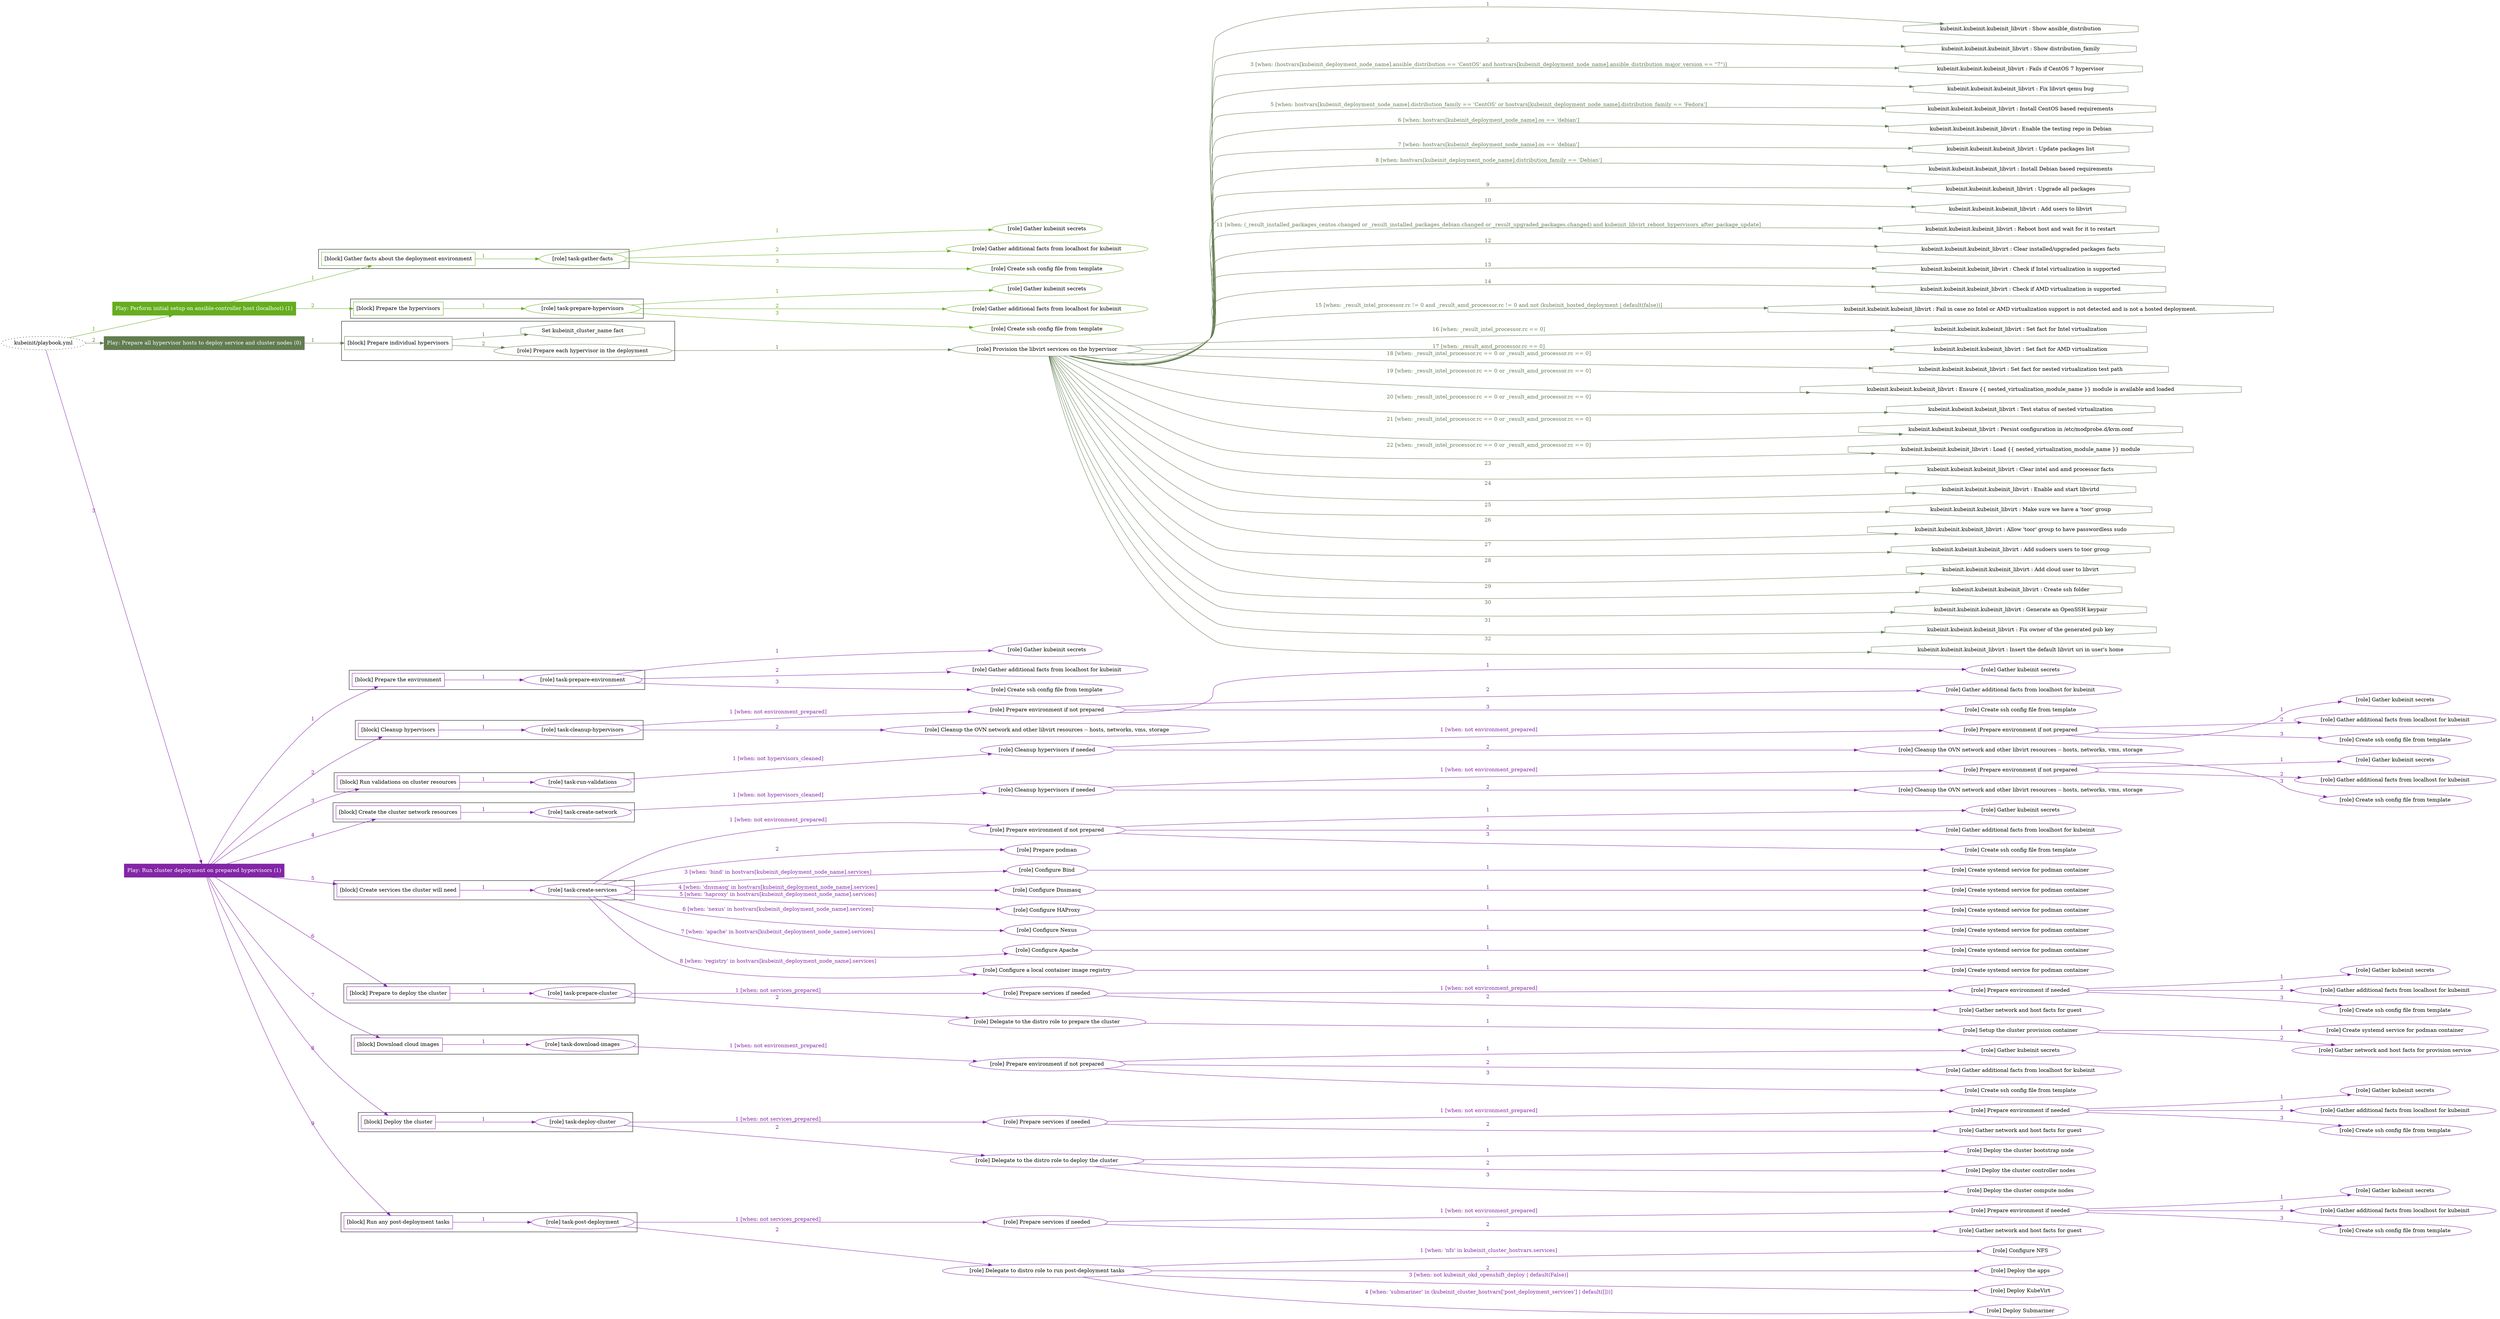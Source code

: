 digraph {
	graph [concentrate=true ordering=in rankdir=LR ratio=fill]
	edge [esep=5 sep=10]
	"kubeinit/playbook.yml" [id=root_node style=dotted]
	play_8b952b7b [label="Play: Perform initial setup on ansible-controller host (localhost) (1)" color="#66ad1f" fontcolor="#ffffff" id=play_8b952b7b shape=box style=filled tooltip=localhost]
	"kubeinit/playbook.yml" -> play_8b952b7b [label="1 " color="#66ad1f" fontcolor="#66ad1f" id=edge_78d53965 labeltooltip="1 " tooltip="1 "]
	subgraph "Gather kubeinit secrets" {
		role_8524bf0f [label="[role] Gather kubeinit secrets" color="#66ad1f" id=role_8524bf0f tooltip="Gather kubeinit secrets"]
	}
	subgraph "Gather additional facts from localhost for kubeinit" {
		role_f7afd041 [label="[role] Gather additional facts from localhost for kubeinit" color="#66ad1f" id=role_f7afd041 tooltip="Gather additional facts from localhost for kubeinit"]
	}
	subgraph "Create ssh config file from template" {
		role_827228e1 [label="[role] Create ssh config file from template" color="#66ad1f" id=role_827228e1 tooltip="Create ssh config file from template"]
	}
	subgraph "task-gather-facts" {
		role_4824474d [label="[role] task-gather-facts" color="#66ad1f" id=role_4824474d tooltip="task-gather-facts"]
		role_4824474d -> role_8524bf0f [label="1 " color="#66ad1f" fontcolor="#66ad1f" id=edge_42d85861 labeltooltip="1 " tooltip="1 "]
		role_4824474d -> role_f7afd041 [label="2 " color="#66ad1f" fontcolor="#66ad1f" id=edge_35152110 labeltooltip="2 " tooltip="2 "]
		role_4824474d -> role_827228e1 [label="3 " color="#66ad1f" fontcolor="#66ad1f" id=edge_a82e60f9 labeltooltip="3 " tooltip="3 "]
	}
	subgraph "Gather kubeinit secrets" {
		role_9f3d87f0 [label="[role] Gather kubeinit secrets" color="#66ad1f" id=role_9f3d87f0 tooltip="Gather kubeinit secrets"]
	}
	subgraph "Gather additional facts from localhost for kubeinit" {
		role_90fd7db9 [label="[role] Gather additional facts from localhost for kubeinit" color="#66ad1f" id=role_90fd7db9 tooltip="Gather additional facts from localhost for kubeinit"]
	}
	subgraph "Create ssh config file from template" {
		role_d227d798 [label="[role] Create ssh config file from template" color="#66ad1f" id=role_d227d798 tooltip="Create ssh config file from template"]
	}
	subgraph "task-prepare-hypervisors" {
		role_c802b7b2 [label="[role] task-prepare-hypervisors" color="#66ad1f" id=role_c802b7b2 tooltip="task-prepare-hypervisors"]
		role_c802b7b2 -> role_9f3d87f0 [label="1 " color="#66ad1f" fontcolor="#66ad1f" id=edge_07022fac labeltooltip="1 " tooltip="1 "]
		role_c802b7b2 -> role_90fd7db9 [label="2 " color="#66ad1f" fontcolor="#66ad1f" id=edge_fc692adb labeltooltip="2 " tooltip="2 "]
		role_c802b7b2 -> role_d227d798 [label="3 " color="#66ad1f" fontcolor="#66ad1f" id=edge_364b7923 labeltooltip="3 " tooltip="3 "]
	}
	subgraph "Play: Perform initial setup on ansible-controller host (localhost) (1)" {
		play_8b952b7b -> block_c69ebff3 [label=1 color="#66ad1f" fontcolor="#66ad1f" id=edge_8ad53454 labeltooltip=1 tooltip=1]
		subgraph cluster_block_c69ebff3 {
			block_c69ebff3 [label="[block] Gather facts about the deployment environment" color="#66ad1f" id=block_c69ebff3 labeltooltip="Gather facts about the deployment environment" shape=box tooltip="Gather facts about the deployment environment"]
			block_c69ebff3 -> role_4824474d [label="1 " color="#66ad1f" fontcolor="#66ad1f" id=edge_447e2eeb labeltooltip="1 " tooltip="1 "]
		}
		play_8b952b7b -> block_f62b3f72 [label=2 color="#66ad1f" fontcolor="#66ad1f" id=edge_85d2c605 labeltooltip=2 tooltip=2]
		subgraph cluster_block_f62b3f72 {
			block_f62b3f72 [label="[block] Prepare the hypervisors" color="#66ad1f" id=block_f62b3f72 labeltooltip="Prepare the hypervisors" shape=box tooltip="Prepare the hypervisors"]
			block_f62b3f72 -> role_c802b7b2 [label="1 " color="#66ad1f" fontcolor="#66ad1f" id=edge_89953433 labeltooltip="1 " tooltip="1 "]
		}
	}
	play_d72a4bb9 [label="Play: Prepare all hypervisor hosts to deploy service and cluster nodes (0)" color="#627c50" fontcolor="#ffffff" id=play_d72a4bb9 shape=box style=filled tooltip="Play: Prepare all hypervisor hosts to deploy service and cluster nodes (0)"]
	"kubeinit/playbook.yml" -> play_d72a4bb9 [label="2 " color="#627c50" fontcolor="#627c50" id=edge_aabcf925 labeltooltip="2 " tooltip="2 "]
	subgraph "Provision the libvirt services on the hypervisor" {
		role_fce28345 [label="[role] Provision the libvirt services on the hypervisor" color="#627c50" id=role_fce28345 tooltip="Provision the libvirt services on the hypervisor"]
		task_6341b312 [label="kubeinit.kubeinit.kubeinit_libvirt : Show ansible_distribution" color="#627c50" id=task_6341b312 shape=octagon tooltip="kubeinit.kubeinit.kubeinit_libvirt : Show ansible_distribution"]
		role_fce28345 -> task_6341b312 [label="1 " color="#627c50" fontcolor="#627c50" id=edge_932c681f labeltooltip="1 " tooltip="1 "]
		task_abe20cec [label="kubeinit.kubeinit.kubeinit_libvirt : Show distribution_family" color="#627c50" id=task_abe20cec shape=octagon tooltip="kubeinit.kubeinit.kubeinit_libvirt : Show distribution_family"]
		role_fce28345 -> task_abe20cec [label="2 " color="#627c50" fontcolor="#627c50" id=edge_f5bbb61f labeltooltip="2 " tooltip="2 "]
		task_01bdd8eb [label="kubeinit.kubeinit.kubeinit_libvirt : Fails if CentOS 7 hypervisor" color="#627c50" id=task_01bdd8eb shape=octagon tooltip="kubeinit.kubeinit.kubeinit_libvirt : Fails if CentOS 7 hypervisor"]
		role_fce28345 -> task_01bdd8eb [label="3 [when: (hostvars[kubeinit_deployment_node_name].ansible_distribution == 'CentOS' and hostvars[kubeinit_deployment_node_name].ansible_distribution_major_version == \"7\")]" color="#627c50" fontcolor="#627c50" id=edge_6d5e783d labeltooltip="3 [when: (hostvars[kubeinit_deployment_node_name].ansible_distribution == 'CentOS' and hostvars[kubeinit_deployment_node_name].ansible_distribution_major_version == \"7\")]" tooltip="3 [when: (hostvars[kubeinit_deployment_node_name].ansible_distribution == 'CentOS' and hostvars[kubeinit_deployment_node_name].ansible_distribution_major_version == \"7\")]"]
		task_08c53cba [label="kubeinit.kubeinit.kubeinit_libvirt : Fix libvirt qemu bug" color="#627c50" id=task_08c53cba shape=octagon tooltip="kubeinit.kubeinit.kubeinit_libvirt : Fix libvirt qemu bug"]
		role_fce28345 -> task_08c53cba [label="4 " color="#627c50" fontcolor="#627c50" id=edge_717a3b17 labeltooltip="4 " tooltip="4 "]
		task_e4f4764e [label="kubeinit.kubeinit.kubeinit_libvirt : Install CentOS based requirements" color="#627c50" id=task_e4f4764e shape=octagon tooltip="kubeinit.kubeinit.kubeinit_libvirt : Install CentOS based requirements"]
		role_fce28345 -> task_e4f4764e [label="5 [when: hostvars[kubeinit_deployment_node_name].distribution_family == 'CentOS' or hostvars[kubeinit_deployment_node_name].distribution_family == 'Fedora']" color="#627c50" fontcolor="#627c50" id=edge_bae345a9 labeltooltip="5 [when: hostvars[kubeinit_deployment_node_name].distribution_family == 'CentOS' or hostvars[kubeinit_deployment_node_name].distribution_family == 'Fedora']" tooltip="5 [when: hostvars[kubeinit_deployment_node_name].distribution_family == 'CentOS' or hostvars[kubeinit_deployment_node_name].distribution_family == 'Fedora']"]
		task_de84d86f [label="kubeinit.kubeinit.kubeinit_libvirt : Enable the testing repo in Debian" color="#627c50" id=task_de84d86f shape=octagon tooltip="kubeinit.kubeinit.kubeinit_libvirt : Enable the testing repo in Debian"]
		role_fce28345 -> task_de84d86f [label="6 [when: hostvars[kubeinit_deployment_node_name].os == 'debian']" color="#627c50" fontcolor="#627c50" id=edge_83ae7dae labeltooltip="6 [when: hostvars[kubeinit_deployment_node_name].os == 'debian']" tooltip="6 [when: hostvars[kubeinit_deployment_node_name].os == 'debian']"]
		task_1d479b60 [label="kubeinit.kubeinit.kubeinit_libvirt : Update packages list" color="#627c50" id=task_1d479b60 shape=octagon tooltip="kubeinit.kubeinit.kubeinit_libvirt : Update packages list"]
		role_fce28345 -> task_1d479b60 [label="7 [when: hostvars[kubeinit_deployment_node_name].os == 'debian']" color="#627c50" fontcolor="#627c50" id=edge_82e92aae labeltooltip="7 [when: hostvars[kubeinit_deployment_node_name].os == 'debian']" tooltip="7 [when: hostvars[kubeinit_deployment_node_name].os == 'debian']"]
		task_24b236af [label="kubeinit.kubeinit.kubeinit_libvirt : Install Debian based requirements" color="#627c50" id=task_24b236af shape=octagon tooltip="kubeinit.kubeinit.kubeinit_libvirt : Install Debian based requirements"]
		role_fce28345 -> task_24b236af [label="8 [when: hostvars[kubeinit_deployment_node_name].distribution_family == 'Debian']" color="#627c50" fontcolor="#627c50" id=edge_2e84f694 labeltooltip="8 [when: hostvars[kubeinit_deployment_node_name].distribution_family == 'Debian']" tooltip="8 [when: hostvars[kubeinit_deployment_node_name].distribution_family == 'Debian']"]
		task_eead4684 [label="kubeinit.kubeinit.kubeinit_libvirt : Upgrade all packages" color="#627c50" id=task_eead4684 shape=octagon tooltip="kubeinit.kubeinit.kubeinit_libvirt : Upgrade all packages"]
		role_fce28345 -> task_eead4684 [label="9 " color="#627c50" fontcolor="#627c50" id=edge_970ec26c labeltooltip="9 " tooltip="9 "]
		task_ad3f83ba [label="kubeinit.kubeinit.kubeinit_libvirt : Add users to libvirt" color="#627c50" id=task_ad3f83ba shape=octagon tooltip="kubeinit.kubeinit.kubeinit_libvirt : Add users to libvirt"]
		role_fce28345 -> task_ad3f83ba [label="10 " color="#627c50" fontcolor="#627c50" id=edge_386194da labeltooltip="10 " tooltip="10 "]
		task_e327261a [label="kubeinit.kubeinit.kubeinit_libvirt : Reboot host and wait for it to restart" color="#627c50" id=task_e327261a shape=octagon tooltip="kubeinit.kubeinit.kubeinit_libvirt : Reboot host and wait for it to restart"]
		role_fce28345 -> task_e327261a [label="11 [when: (_result_installed_packages_centos.changed or _result_installed_packages_debian.changed or _result_upgraded_packages.changed) and kubeinit_libvirt_reboot_hypervisors_after_package_update]" color="#627c50" fontcolor="#627c50" id=edge_df292ad6 labeltooltip="11 [when: (_result_installed_packages_centos.changed or _result_installed_packages_debian.changed or _result_upgraded_packages.changed) and kubeinit_libvirt_reboot_hypervisors_after_package_update]" tooltip="11 [when: (_result_installed_packages_centos.changed or _result_installed_packages_debian.changed or _result_upgraded_packages.changed) and kubeinit_libvirt_reboot_hypervisors_after_package_update]"]
		task_7b04b400 [label="kubeinit.kubeinit.kubeinit_libvirt : Clear installed/upgraded packages facts" color="#627c50" id=task_7b04b400 shape=octagon tooltip="kubeinit.kubeinit.kubeinit_libvirt : Clear installed/upgraded packages facts"]
		role_fce28345 -> task_7b04b400 [label="12 " color="#627c50" fontcolor="#627c50" id=edge_8833469b labeltooltip="12 " tooltip="12 "]
		task_f76c83cf [label="kubeinit.kubeinit.kubeinit_libvirt : Check if Intel virtualization is supported" color="#627c50" id=task_f76c83cf shape=octagon tooltip="kubeinit.kubeinit.kubeinit_libvirt : Check if Intel virtualization is supported"]
		role_fce28345 -> task_f76c83cf [label="13 " color="#627c50" fontcolor="#627c50" id=edge_5b5f935b labeltooltip="13 " tooltip="13 "]
		task_cbccb457 [label="kubeinit.kubeinit.kubeinit_libvirt : Check if AMD virtualization is supported" color="#627c50" id=task_cbccb457 shape=octagon tooltip="kubeinit.kubeinit.kubeinit_libvirt : Check if AMD virtualization is supported"]
		role_fce28345 -> task_cbccb457 [label="14 " color="#627c50" fontcolor="#627c50" id=edge_74fd5a68 labeltooltip="14 " tooltip="14 "]
		task_75b3299c [label="kubeinit.kubeinit.kubeinit_libvirt : Fail in case no Intel or AMD virtualization support is not detected and is not a hosted deployment." color="#627c50" id=task_75b3299c shape=octagon tooltip="kubeinit.kubeinit.kubeinit_libvirt : Fail in case no Intel or AMD virtualization support is not detected and is not a hosted deployment."]
		role_fce28345 -> task_75b3299c [label="15 [when: _result_intel_processor.rc != 0 and _result_amd_processor.rc != 0 and not (kubeinit_hosted_deployment | default(false))]" color="#627c50" fontcolor="#627c50" id=edge_18a2dc26 labeltooltip="15 [when: _result_intel_processor.rc != 0 and _result_amd_processor.rc != 0 and not (kubeinit_hosted_deployment | default(false))]" tooltip="15 [when: _result_intel_processor.rc != 0 and _result_amd_processor.rc != 0 and not (kubeinit_hosted_deployment | default(false))]"]
		task_3f4f0ed0 [label="kubeinit.kubeinit.kubeinit_libvirt : Set fact for Intel virtualization" color="#627c50" id=task_3f4f0ed0 shape=octagon tooltip="kubeinit.kubeinit.kubeinit_libvirt : Set fact for Intel virtualization"]
		role_fce28345 -> task_3f4f0ed0 [label="16 [when: _result_intel_processor.rc == 0]" color="#627c50" fontcolor="#627c50" id=edge_e0d4665b labeltooltip="16 [when: _result_intel_processor.rc == 0]" tooltip="16 [when: _result_intel_processor.rc == 0]"]
		task_39b46ba6 [label="kubeinit.kubeinit.kubeinit_libvirt : Set fact for AMD virtualization" color="#627c50" id=task_39b46ba6 shape=octagon tooltip="kubeinit.kubeinit.kubeinit_libvirt : Set fact for AMD virtualization"]
		role_fce28345 -> task_39b46ba6 [label="17 [when: _result_amd_processor.rc == 0]" color="#627c50" fontcolor="#627c50" id=edge_9a6eae25 labeltooltip="17 [when: _result_amd_processor.rc == 0]" tooltip="17 [when: _result_amd_processor.rc == 0]"]
		task_d1cd7825 [label="kubeinit.kubeinit.kubeinit_libvirt : Set fact for nested virtualization test path" color="#627c50" id=task_d1cd7825 shape=octagon tooltip="kubeinit.kubeinit.kubeinit_libvirt : Set fact for nested virtualization test path"]
		role_fce28345 -> task_d1cd7825 [label="18 [when: _result_intel_processor.rc == 0 or _result_amd_processor.rc == 0]" color="#627c50" fontcolor="#627c50" id=edge_86c3a0d7 labeltooltip="18 [when: _result_intel_processor.rc == 0 or _result_amd_processor.rc == 0]" tooltip="18 [when: _result_intel_processor.rc == 0 or _result_amd_processor.rc == 0]"]
		task_43dfff45 [label="kubeinit.kubeinit.kubeinit_libvirt : Ensure {{ nested_virtualization_module_name }} module is available and loaded" color="#627c50" id=task_43dfff45 shape=octagon tooltip="kubeinit.kubeinit.kubeinit_libvirt : Ensure {{ nested_virtualization_module_name }} module is available and loaded"]
		role_fce28345 -> task_43dfff45 [label="19 [when: _result_intel_processor.rc == 0 or _result_amd_processor.rc == 0]" color="#627c50" fontcolor="#627c50" id=edge_5a99a185 labeltooltip="19 [when: _result_intel_processor.rc == 0 or _result_amd_processor.rc == 0]" tooltip="19 [when: _result_intel_processor.rc == 0 or _result_amd_processor.rc == 0]"]
		task_e3c03c40 [label="kubeinit.kubeinit.kubeinit_libvirt : Test status of nested virtualization" color="#627c50" id=task_e3c03c40 shape=octagon tooltip="kubeinit.kubeinit.kubeinit_libvirt : Test status of nested virtualization"]
		role_fce28345 -> task_e3c03c40 [label="20 [when: _result_intel_processor.rc == 0 or _result_amd_processor.rc == 0]" color="#627c50" fontcolor="#627c50" id=edge_7fc63f42 labeltooltip="20 [when: _result_intel_processor.rc == 0 or _result_amd_processor.rc == 0]" tooltip="20 [when: _result_intel_processor.rc == 0 or _result_amd_processor.rc == 0]"]
		task_5d9e53cc [label="kubeinit.kubeinit.kubeinit_libvirt : Persist configuration in /etc/modprobe.d/kvm.conf" color="#627c50" id=task_5d9e53cc shape=octagon tooltip="kubeinit.kubeinit.kubeinit_libvirt : Persist configuration in /etc/modprobe.d/kvm.conf"]
		role_fce28345 -> task_5d9e53cc [label="21 [when: _result_intel_processor.rc == 0 or _result_amd_processor.rc == 0]" color="#627c50" fontcolor="#627c50" id=edge_b016284f labeltooltip="21 [when: _result_intel_processor.rc == 0 or _result_amd_processor.rc == 0]" tooltip="21 [when: _result_intel_processor.rc == 0 or _result_amd_processor.rc == 0]"]
		task_6b442890 [label="kubeinit.kubeinit.kubeinit_libvirt : Load {{ nested_virtualization_module_name }} module" color="#627c50" id=task_6b442890 shape=octagon tooltip="kubeinit.kubeinit.kubeinit_libvirt : Load {{ nested_virtualization_module_name }} module"]
		role_fce28345 -> task_6b442890 [label="22 [when: _result_intel_processor.rc == 0 or _result_amd_processor.rc == 0]" color="#627c50" fontcolor="#627c50" id=edge_9cf65d0c labeltooltip="22 [when: _result_intel_processor.rc == 0 or _result_amd_processor.rc == 0]" tooltip="22 [when: _result_intel_processor.rc == 0 or _result_amd_processor.rc == 0]"]
		task_127871e0 [label="kubeinit.kubeinit.kubeinit_libvirt : Clear intel and amd processor facts" color="#627c50" id=task_127871e0 shape=octagon tooltip="kubeinit.kubeinit.kubeinit_libvirt : Clear intel and amd processor facts"]
		role_fce28345 -> task_127871e0 [label="23 " color="#627c50" fontcolor="#627c50" id=edge_127595b6 labeltooltip="23 " tooltip="23 "]
		task_e7fa4b1c [label="kubeinit.kubeinit.kubeinit_libvirt : Enable and start libvirtd" color="#627c50" id=task_e7fa4b1c shape=octagon tooltip="kubeinit.kubeinit.kubeinit_libvirt : Enable and start libvirtd"]
		role_fce28345 -> task_e7fa4b1c [label="24 " color="#627c50" fontcolor="#627c50" id=edge_fd3dee4b labeltooltip="24 " tooltip="24 "]
		task_b485c9b3 [label="kubeinit.kubeinit.kubeinit_libvirt : Make sure we have a 'toor' group" color="#627c50" id=task_b485c9b3 shape=octagon tooltip="kubeinit.kubeinit.kubeinit_libvirt : Make sure we have a 'toor' group"]
		role_fce28345 -> task_b485c9b3 [label="25 " color="#627c50" fontcolor="#627c50" id=edge_83076717 labeltooltip="25 " tooltip="25 "]
		task_05d1b0c8 [label="kubeinit.kubeinit.kubeinit_libvirt : Allow 'toor' group to have passwordless sudo" color="#627c50" id=task_05d1b0c8 shape=octagon tooltip="kubeinit.kubeinit.kubeinit_libvirt : Allow 'toor' group to have passwordless sudo"]
		role_fce28345 -> task_05d1b0c8 [label="26 " color="#627c50" fontcolor="#627c50" id=edge_9318f35e labeltooltip="26 " tooltip="26 "]
		task_26dd7385 [label="kubeinit.kubeinit.kubeinit_libvirt : Add sudoers users to toor group" color="#627c50" id=task_26dd7385 shape=octagon tooltip="kubeinit.kubeinit.kubeinit_libvirt : Add sudoers users to toor group"]
		role_fce28345 -> task_26dd7385 [label="27 " color="#627c50" fontcolor="#627c50" id=edge_202fb387 labeltooltip="27 " tooltip="27 "]
		task_08701f7b [label="kubeinit.kubeinit.kubeinit_libvirt : Add cloud user to libvirt" color="#627c50" id=task_08701f7b shape=octagon tooltip="kubeinit.kubeinit.kubeinit_libvirt : Add cloud user to libvirt"]
		role_fce28345 -> task_08701f7b [label="28 " color="#627c50" fontcolor="#627c50" id=edge_42f65c50 labeltooltip="28 " tooltip="28 "]
		task_980c227f [label="kubeinit.kubeinit.kubeinit_libvirt : Create ssh folder" color="#627c50" id=task_980c227f shape=octagon tooltip="kubeinit.kubeinit.kubeinit_libvirt : Create ssh folder"]
		role_fce28345 -> task_980c227f [label="29 " color="#627c50" fontcolor="#627c50" id=edge_70d1a06b labeltooltip="29 " tooltip="29 "]
		task_b0bd4061 [label="kubeinit.kubeinit.kubeinit_libvirt : Generate an OpenSSH keypair" color="#627c50" id=task_b0bd4061 shape=octagon tooltip="kubeinit.kubeinit.kubeinit_libvirt : Generate an OpenSSH keypair"]
		role_fce28345 -> task_b0bd4061 [label="30 " color="#627c50" fontcolor="#627c50" id=edge_c563d2e1 labeltooltip="30 " tooltip="30 "]
		task_d249e83a [label="kubeinit.kubeinit.kubeinit_libvirt : Fix owner of the generated pub key" color="#627c50" id=task_d249e83a shape=octagon tooltip="kubeinit.kubeinit.kubeinit_libvirt : Fix owner of the generated pub key"]
		role_fce28345 -> task_d249e83a [label="31 " color="#627c50" fontcolor="#627c50" id=edge_03cfa778 labeltooltip="31 " tooltip="31 "]
		task_61c9d9c4 [label="kubeinit.kubeinit.kubeinit_libvirt : Insert the default libvirt uri in user's home" color="#627c50" id=task_61c9d9c4 shape=octagon tooltip="kubeinit.kubeinit.kubeinit_libvirt : Insert the default libvirt uri in user's home"]
		role_fce28345 -> task_61c9d9c4 [label="32 " color="#627c50" fontcolor="#627c50" id=edge_6f8b84cf labeltooltip="32 " tooltip="32 "]
	}
	subgraph "Prepare each hypervisor in the deployment" {
		role_bf97bf28 [label="[role] Prepare each hypervisor in the deployment" color="#627c50" id=role_bf97bf28 tooltip="Prepare each hypervisor in the deployment"]
		role_bf97bf28 -> role_fce28345 [label="1 " color="#627c50" fontcolor="#627c50" id=edge_44d3dd4f labeltooltip="1 " tooltip="1 "]
	}
	subgraph "Play: Prepare all hypervisor hosts to deploy service and cluster nodes (0)" {
		play_d72a4bb9 -> block_1b50ab78 [label=1 color="#627c50" fontcolor="#627c50" id=edge_1c96dabd labeltooltip=1 tooltip=1]
		subgraph cluster_block_1b50ab78 {
			block_1b50ab78 [label="[block] Prepare individual hypervisors" color="#627c50" id=block_1b50ab78 labeltooltip="Prepare individual hypervisors" shape=box tooltip="Prepare individual hypervisors"]
			block_1b50ab78 -> role_bf97bf28 [label="2 " color="#627c50" fontcolor="#627c50" id=edge_b7c61d12 labeltooltip="2 " tooltip="2 "]
			task_386a6d13 [label="Set kubeinit_cluster_name fact" color="#627c50" id=task_386a6d13 shape=octagon tooltip="Set kubeinit_cluster_name fact"]
			block_1b50ab78 -> task_386a6d13 [label="1 " color="#627c50" fontcolor="#627c50" id=edge_4d4d8033 labeltooltip="1 " tooltip="1 "]
		}
	}
	play_c4eb83cd [label="Play: Run cluster deployment on prepared hypervisors (1)" color="#8325a7" fontcolor="#ffffff" id=play_c4eb83cd shape=box style=filled tooltip=localhost]
	"kubeinit/playbook.yml" -> play_c4eb83cd [label="3 " color="#8325a7" fontcolor="#8325a7" id=edge_a4d35cf1 labeltooltip="3 " tooltip="3 "]
	subgraph "Gather kubeinit secrets" {
		role_a085a346 [label="[role] Gather kubeinit secrets" color="#8325a7" id=role_a085a346 tooltip="Gather kubeinit secrets"]
	}
	subgraph "Gather additional facts from localhost for kubeinit" {
		role_af01054e [label="[role] Gather additional facts from localhost for kubeinit" color="#8325a7" id=role_af01054e tooltip="Gather additional facts from localhost for kubeinit"]
	}
	subgraph "Create ssh config file from template" {
		role_6ae68201 [label="[role] Create ssh config file from template" color="#8325a7" id=role_6ae68201 tooltip="Create ssh config file from template"]
	}
	subgraph "task-prepare-environment" {
		role_8aa0d2ac [label="[role] task-prepare-environment" color="#8325a7" id=role_8aa0d2ac tooltip="task-prepare-environment"]
		role_8aa0d2ac -> role_a085a346 [label="1 " color="#8325a7" fontcolor="#8325a7" id=edge_f2ada709 labeltooltip="1 " tooltip="1 "]
		role_8aa0d2ac -> role_af01054e [label="2 " color="#8325a7" fontcolor="#8325a7" id=edge_a7d95319 labeltooltip="2 " tooltip="2 "]
		role_8aa0d2ac -> role_6ae68201 [label="3 " color="#8325a7" fontcolor="#8325a7" id=edge_26835602 labeltooltip="3 " tooltip="3 "]
	}
	subgraph "Gather kubeinit secrets" {
		role_c323328f [label="[role] Gather kubeinit secrets" color="#8325a7" id=role_c323328f tooltip="Gather kubeinit secrets"]
	}
	subgraph "Gather additional facts from localhost for kubeinit" {
		role_52ec91ef [label="[role] Gather additional facts from localhost for kubeinit" color="#8325a7" id=role_52ec91ef tooltip="Gather additional facts from localhost for kubeinit"]
	}
	subgraph "Create ssh config file from template" {
		role_52312652 [label="[role] Create ssh config file from template" color="#8325a7" id=role_52312652 tooltip="Create ssh config file from template"]
	}
	subgraph "Prepare environment if not prepared" {
		role_15664aac [label="[role] Prepare environment if not prepared" color="#8325a7" id=role_15664aac tooltip="Prepare environment if not prepared"]
		role_15664aac -> role_c323328f [label="1 " color="#8325a7" fontcolor="#8325a7" id=edge_2cc5a1ef labeltooltip="1 " tooltip="1 "]
		role_15664aac -> role_52ec91ef [label="2 " color="#8325a7" fontcolor="#8325a7" id=edge_039aba4c labeltooltip="2 " tooltip="2 "]
		role_15664aac -> role_52312652 [label="3 " color="#8325a7" fontcolor="#8325a7" id=edge_2ee63e70 labeltooltip="3 " tooltip="3 "]
	}
	subgraph "Cleanup the OVN network and other libvirt resources -- hosts, networks, vms, storage" {
		role_f44e244c [label="[role] Cleanup the OVN network and other libvirt resources -- hosts, networks, vms, storage" color="#8325a7" id=role_f44e244c tooltip="Cleanup the OVN network and other libvirt resources -- hosts, networks, vms, storage"]
	}
	subgraph "task-cleanup-hypervisors" {
		role_8f71100c [label="[role] task-cleanup-hypervisors" color="#8325a7" id=role_8f71100c tooltip="task-cleanup-hypervisors"]
		role_8f71100c -> role_15664aac [label="1 [when: not environment_prepared]" color="#8325a7" fontcolor="#8325a7" id=edge_bfb1ffd0 labeltooltip="1 [when: not environment_prepared]" tooltip="1 [when: not environment_prepared]"]
		role_8f71100c -> role_f44e244c [label="2 " color="#8325a7" fontcolor="#8325a7" id=edge_f79671f0 labeltooltip="2 " tooltip="2 "]
	}
	subgraph "Gather kubeinit secrets" {
		role_183319fa [label="[role] Gather kubeinit secrets" color="#8325a7" id=role_183319fa tooltip="Gather kubeinit secrets"]
	}
	subgraph "Gather additional facts from localhost for kubeinit" {
		role_8f294785 [label="[role] Gather additional facts from localhost for kubeinit" color="#8325a7" id=role_8f294785 tooltip="Gather additional facts from localhost for kubeinit"]
	}
	subgraph "Create ssh config file from template" {
		role_dda02219 [label="[role] Create ssh config file from template" color="#8325a7" id=role_dda02219 tooltip="Create ssh config file from template"]
	}
	subgraph "Prepare environment if not prepared" {
		role_76ea75fc [label="[role] Prepare environment if not prepared" color="#8325a7" id=role_76ea75fc tooltip="Prepare environment if not prepared"]
		role_76ea75fc -> role_183319fa [label="1 " color="#8325a7" fontcolor="#8325a7" id=edge_02dead84 labeltooltip="1 " tooltip="1 "]
		role_76ea75fc -> role_8f294785 [label="2 " color="#8325a7" fontcolor="#8325a7" id=edge_b3393dd9 labeltooltip="2 " tooltip="2 "]
		role_76ea75fc -> role_dda02219 [label="3 " color="#8325a7" fontcolor="#8325a7" id=edge_00880a37 labeltooltip="3 " tooltip="3 "]
	}
	subgraph "Cleanup the OVN network and other libvirt resources -- hosts, networks, vms, storage" {
		role_4e0bdd6a [label="[role] Cleanup the OVN network and other libvirt resources -- hosts, networks, vms, storage" color="#8325a7" id=role_4e0bdd6a tooltip="Cleanup the OVN network and other libvirt resources -- hosts, networks, vms, storage"]
	}
	subgraph "Cleanup hypervisors if needed" {
		role_004b441f [label="[role] Cleanup hypervisors if needed" color="#8325a7" id=role_004b441f tooltip="Cleanup hypervisors if needed"]
		role_004b441f -> role_76ea75fc [label="1 [when: not environment_prepared]" color="#8325a7" fontcolor="#8325a7" id=edge_d28cb68c labeltooltip="1 [when: not environment_prepared]" tooltip="1 [when: not environment_prepared]"]
		role_004b441f -> role_4e0bdd6a [label="2 " color="#8325a7" fontcolor="#8325a7" id=edge_1de90284 labeltooltip="2 " tooltip="2 "]
	}
	subgraph "task-run-validations" {
		role_5ea3939b [label="[role] task-run-validations" color="#8325a7" id=role_5ea3939b tooltip="task-run-validations"]
		role_5ea3939b -> role_004b441f [label="1 [when: not hypervisors_cleaned]" color="#8325a7" fontcolor="#8325a7" id=edge_271d78b2 labeltooltip="1 [when: not hypervisors_cleaned]" tooltip="1 [when: not hypervisors_cleaned]"]
	}
	subgraph "Gather kubeinit secrets" {
		role_edc8e1ec [label="[role] Gather kubeinit secrets" color="#8325a7" id=role_edc8e1ec tooltip="Gather kubeinit secrets"]
	}
	subgraph "Gather additional facts from localhost for kubeinit" {
		role_c35a693e [label="[role] Gather additional facts from localhost for kubeinit" color="#8325a7" id=role_c35a693e tooltip="Gather additional facts from localhost for kubeinit"]
	}
	subgraph "Create ssh config file from template" {
		role_cd303ca5 [label="[role] Create ssh config file from template" color="#8325a7" id=role_cd303ca5 tooltip="Create ssh config file from template"]
	}
	subgraph "Prepare environment if not prepared" {
		role_2946da9e [label="[role] Prepare environment if not prepared" color="#8325a7" id=role_2946da9e tooltip="Prepare environment if not prepared"]
		role_2946da9e -> role_edc8e1ec [label="1 " color="#8325a7" fontcolor="#8325a7" id=edge_0ecd87a7 labeltooltip="1 " tooltip="1 "]
		role_2946da9e -> role_c35a693e [label="2 " color="#8325a7" fontcolor="#8325a7" id=edge_38c6d2cf labeltooltip="2 " tooltip="2 "]
		role_2946da9e -> role_cd303ca5 [label="3 " color="#8325a7" fontcolor="#8325a7" id=edge_4508af57 labeltooltip="3 " tooltip="3 "]
	}
	subgraph "Cleanup the OVN network and other libvirt resources -- hosts, networks, vms, storage" {
		role_dbecb767 [label="[role] Cleanup the OVN network and other libvirt resources -- hosts, networks, vms, storage" color="#8325a7" id=role_dbecb767 tooltip="Cleanup the OVN network and other libvirt resources -- hosts, networks, vms, storage"]
	}
	subgraph "Cleanup hypervisors if needed" {
		role_8b64805f [label="[role] Cleanup hypervisors if needed" color="#8325a7" id=role_8b64805f tooltip="Cleanup hypervisors if needed"]
		role_8b64805f -> role_2946da9e [label="1 [when: not environment_prepared]" color="#8325a7" fontcolor="#8325a7" id=edge_289f674b labeltooltip="1 [when: not environment_prepared]" tooltip="1 [when: not environment_prepared]"]
		role_8b64805f -> role_dbecb767 [label="2 " color="#8325a7" fontcolor="#8325a7" id=edge_a97c4dd9 labeltooltip="2 " tooltip="2 "]
	}
	subgraph "task-create-network" {
		role_5cc4c729 [label="[role] task-create-network" color="#8325a7" id=role_5cc4c729 tooltip="task-create-network"]
		role_5cc4c729 -> role_8b64805f [label="1 [when: not hypervisors_cleaned]" color="#8325a7" fontcolor="#8325a7" id=edge_50804f7e labeltooltip="1 [when: not hypervisors_cleaned]" tooltip="1 [when: not hypervisors_cleaned]"]
	}
	subgraph "Gather kubeinit secrets" {
		role_ebdf78a8 [label="[role] Gather kubeinit secrets" color="#8325a7" id=role_ebdf78a8 tooltip="Gather kubeinit secrets"]
	}
	subgraph "Gather additional facts from localhost for kubeinit" {
		role_838c75b5 [label="[role] Gather additional facts from localhost for kubeinit" color="#8325a7" id=role_838c75b5 tooltip="Gather additional facts from localhost for kubeinit"]
	}
	subgraph "Create ssh config file from template" {
		role_1ff75573 [label="[role] Create ssh config file from template" color="#8325a7" id=role_1ff75573 tooltip="Create ssh config file from template"]
	}
	subgraph "Prepare environment if not prepared" {
		role_8c9f5858 [label="[role] Prepare environment if not prepared" color="#8325a7" id=role_8c9f5858 tooltip="Prepare environment if not prepared"]
		role_8c9f5858 -> role_ebdf78a8 [label="1 " color="#8325a7" fontcolor="#8325a7" id=edge_a13a43e1 labeltooltip="1 " tooltip="1 "]
		role_8c9f5858 -> role_838c75b5 [label="2 " color="#8325a7" fontcolor="#8325a7" id=edge_b8074e2f labeltooltip="2 " tooltip="2 "]
		role_8c9f5858 -> role_1ff75573 [label="3 " color="#8325a7" fontcolor="#8325a7" id=edge_1e8d0621 labeltooltip="3 " tooltip="3 "]
	}
	subgraph "Prepare podman" {
		role_f691f759 [label="[role] Prepare podman" color="#8325a7" id=role_f691f759 tooltip="Prepare podman"]
	}
	subgraph "Create systemd service for podman container" {
		role_6665c08d [label="[role] Create systemd service for podman container" color="#8325a7" id=role_6665c08d tooltip="Create systemd service for podman container"]
	}
	subgraph "Configure Bind" {
		role_fd4c7e8a [label="[role] Configure Bind" color="#8325a7" id=role_fd4c7e8a tooltip="Configure Bind"]
		role_fd4c7e8a -> role_6665c08d [label="1 " color="#8325a7" fontcolor="#8325a7" id=edge_56ead965 labeltooltip="1 " tooltip="1 "]
	}
	subgraph "Create systemd service for podman container" {
		role_bca6fe08 [label="[role] Create systemd service for podman container" color="#8325a7" id=role_bca6fe08 tooltip="Create systemd service for podman container"]
	}
	subgraph "Configure Dnsmasq" {
		role_e19eafe8 [label="[role] Configure Dnsmasq" color="#8325a7" id=role_e19eafe8 tooltip="Configure Dnsmasq"]
		role_e19eafe8 -> role_bca6fe08 [label="1 " color="#8325a7" fontcolor="#8325a7" id=edge_eddc8215 labeltooltip="1 " tooltip="1 "]
	}
	subgraph "Create systemd service for podman container" {
		role_09381ba6 [label="[role] Create systemd service for podman container" color="#8325a7" id=role_09381ba6 tooltip="Create systemd service for podman container"]
	}
	subgraph "Configure HAProxy" {
		role_e4000e27 [label="[role] Configure HAProxy" color="#8325a7" id=role_e4000e27 tooltip="Configure HAProxy"]
		role_e4000e27 -> role_09381ba6 [label="1 " color="#8325a7" fontcolor="#8325a7" id=edge_31b435c1 labeltooltip="1 " tooltip="1 "]
	}
	subgraph "Create systemd service for podman container" {
		role_867cd843 [label="[role] Create systemd service for podman container" color="#8325a7" id=role_867cd843 tooltip="Create systemd service for podman container"]
	}
	subgraph "Configure Nexus" {
		role_6dbd94a4 [label="[role] Configure Nexus" color="#8325a7" id=role_6dbd94a4 tooltip="Configure Nexus"]
		role_6dbd94a4 -> role_867cd843 [label="1 " color="#8325a7" fontcolor="#8325a7" id=edge_403f29d5 labeltooltip="1 " tooltip="1 "]
	}
	subgraph "Create systemd service for podman container" {
		role_8aab46c0 [label="[role] Create systemd service for podman container" color="#8325a7" id=role_8aab46c0 tooltip="Create systemd service for podman container"]
	}
	subgraph "Configure Apache" {
		role_135e87ca [label="[role] Configure Apache" color="#8325a7" id=role_135e87ca tooltip="Configure Apache"]
		role_135e87ca -> role_8aab46c0 [label="1 " color="#8325a7" fontcolor="#8325a7" id=edge_8f5fc8e5 labeltooltip="1 " tooltip="1 "]
	}
	subgraph "Create systemd service for podman container" {
		role_3ddb416c [label="[role] Create systemd service for podman container" color="#8325a7" id=role_3ddb416c tooltip="Create systemd service for podman container"]
	}
	subgraph "Configure a local container image registry" {
		role_9702a910 [label="[role] Configure a local container image registry" color="#8325a7" id=role_9702a910 tooltip="Configure a local container image registry"]
		role_9702a910 -> role_3ddb416c [label="1 " color="#8325a7" fontcolor="#8325a7" id=edge_5c673970 labeltooltip="1 " tooltip="1 "]
	}
	subgraph "task-create-services" {
		role_ea22379e [label="[role] task-create-services" color="#8325a7" id=role_ea22379e tooltip="task-create-services"]
		role_ea22379e -> role_8c9f5858 [label="1 [when: not environment_prepared]" color="#8325a7" fontcolor="#8325a7" id=edge_b0923952 labeltooltip="1 [when: not environment_prepared]" tooltip="1 [when: not environment_prepared]"]
		role_ea22379e -> role_f691f759 [label="2 " color="#8325a7" fontcolor="#8325a7" id=edge_c38ce940 labeltooltip="2 " tooltip="2 "]
		role_ea22379e -> role_fd4c7e8a [label="3 [when: 'bind' in hostvars[kubeinit_deployment_node_name].services]" color="#8325a7" fontcolor="#8325a7" id=edge_8b8535b7 labeltooltip="3 [when: 'bind' in hostvars[kubeinit_deployment_node_name].services]" tooltip="3 [when: 'bind' in hostvars[kubeinit_deployment_node_name].services]"]
		role_ea22379e -> role_e19eafe8 [label="4 [when: 'dnsmasq' in hostvars[kubeinit_deployment_node_name].services]" color="#8325a7" fontcolor="#8325a7" id=edge_5ad9be3e labeltooltip="4 [when: 'dnsmasq' in hostvars[kubeinit_deployment_node_name].services]" tooltip="4 [when: 'dnsmasq' in hostvars[kubeinit_deployment_node_name].services]"]
		role_ea22379e -> role_e4000e27 [label="5 [when: 'haproxy' in hostvars[kubeinit_deployment_node_name].services]" color="#8325a7" fontcolor="#8325a7" id=edge_c2a4833e labeltooltip="5 [when: 'haproxy' in hostvars[kubeinit_deployment_node_name].services]" tooltip="5 [when: 'haproxy' in hostvars[kubeinit_deployment_node_name].services]"]
		role_ea22379e -> role_6dbd94a4 [label="6 [when: 'nexus' in hostvars[kubeinit_deployment_node_name].services]" color="#8325a7" fontcolor="#8325a7" id=edge_8f0c1ab2 labeltooltip="6 [when: 'nexus' in hostvars[kubeinit_deployment_node_name].services]" tooltip="6 [when: 'nexus' in hostvars[kubeinit_deployment_node_name].services]"]
		role_ea22379e -> role_135e87ca [label="7 [when: 'apache' in hostvars[kubeinit_deployment_node_name].services]" color="#8325a7" fontcolor="#8325a7" id=edge_f7c0eaf6 labeltooltip="7 [when: 'apache' in hostvars[kubeinit_deployment_node_name].services]" tooltip="7 [when: 'apache' in hostvars[kubeinit_deployment_node_name].services]"]
		role_ea22379e -> role_9702a910 [label="8 [when: 'registry' in hostvars[kubeinit_deployment_node_name].services]" color="#8325a7" fontcolor="#8325a7" id=edge_11b5f784 labeltooltip="8 [when: 'registry' in hostvars[kubeinit_deployment_node_name].services]" tooltip="8 [when: 'registry' in hostvars[kubeinit_deployment_node_name].services]"]
	}
	subgraph "Gather kubeinit secrets" {
		role_869219d5 [label="[role] Gather kubeinit secrets" color="#8325a7" id=role_869219d5 tooltip="Gather kubeinit secrets"]
	}
	subgraph "Gather additional facts from localhost for kubeinit" {
		role_50ff0fb7 [label="[role] Gather additional facts from localhost for kubeinit" color="#8325a7" id=role_50ff0fb7 tooltip="Gather additional facts from localhost for kubeinit"]
	}
	subgraph "Create ssh config file from template" {
		role_4d85b4e1 [label="[role] Create ssh config file from template" color="#8325a7" id=role_4d85b4e1 tooltip="Create ssh config file from template"]
	}
	subgraph "Prepare environment if needed" {
		role_75b8fe44 [label="[role] Prepare environment if needed" color="#8325a7" id=role_75b8fe44 tooltip="Prepare environment if needed"]
		role_75b8fe44 -> role_869219d5 [label="1 " color="#8325a7" fontcolor="#8325a7" id=edge_f40b99a7 labeltooltip="1 " tooltip="1 "]
		role_75b8fe44 -> role_50ff0fb7 [label="2 " color="#8325a7" fontcolor="#8325a7" id=edge_93748e7d labeltooltip="2 " tooltip="2 "]
		role_75b8fe44 -> role_4d85b4e1 [label="3 " color="#8325a7" fontcolor="#8325a7" id=edge_83525876 labeltooltip="3 " tooltip="3 "]
	}
	subgraph "Gather network and host facts for guest" {
		role_b9526591 [label="[role] Gather network and host facts for guest" color="#8325a7" id=role_b9526591 tooltip="Gather network and host facts for guest"]
	}
	subgraph "Prepare services if needed" {
		role_808b6883 [label="[role] Prepare services if needed" color="#8325a7" id=role_808b6883 tooltip="Prepare services if needed"]
		role_808b6883 -> role_75b8fe44 [label="1 [when: not environment_prepared]" color="#8325a7" fontcolor="#8325a7" id=edge_37d1c012 labeltooltip="1 [when: not environment_prepared]" tooltip="1 [when: not environment_prepared]"]
		role_808b6883 -> role_b9526591 [label="2 " color="#8325a7" fontcolor="#8325a7" id=edge_48041fc8 labeltooltip="2 " tooltip="2 "]
	}
	subgraph "Create systemd service for podman container" {
		role_3e2b5794 [label="[role] Create systemd service for podman container" color="#8325a7" id=role_3e2b5794 tooltip="Create systemd service for podman container"]
	}
	subgraph "Gather network and host facts for provision service" {
		role_316aa61e [label="[role] Gather network and host facts for provision service" color="#8325a7" id=role_316aa61e tooltip="Gather network and host facts for provision service"]
	}
	subgraph "Setup the cluster provision container" {
		role_e1f361db [label="[role] Setup the cluster provision container" color="#8325a7" id=role_e1f361db tooltip="Setup the cluster provision container"]
		role_e1f361db -> role_3e2b5794 [label="1 " color="#8325a7" fontcolor="#8325a7" id=edge_c85e3269 labeltooltip="1 " tooltip="1 "]
		role_e1f361db -> role_316aa61e [label="2 " color="#8325a7" fontcolor="#8325a7" id=edge_674aa762 labeltooltip="2 " tooltip="2 "]
	}
	subgraph "Delegate to the distro role to prepare the cluster" {
		role_b2fc6fa0 [label="[role] Delegate to the distro role to prepare the cluster" color="#8325a7" id=role_b2fc6fa0 tooltip="Delegate to the distro role to prepare the cluster"]
		role_b2fc6fa0 -> role_e1f361db [label="1 " color="#8325a7" fontcolor="#8325a7" id=edge_656d1a50 labeltooltip="1 " tooltip="1 "]
	}
	subgraph "task-prepare-cluster" {
		role_0ff6eaef [label="[role] task-prepare-cluster" color="#8325a7" id=role_0ff6eaef tooltip="task-prepare-cluster"]
		role_0ff6eaef -> role_808b6883 [label="1 [when: not services_prepared]" color="#8325a7" fontcolor="#8325a7" id=edge_50fb5308 labeltooltip="1 [when: not services_prepared]" tooltip="1 [when: not services_prepared]"]
		role_0ff6eaef -> role_b2fc6fa0 [label="2 " color="#8325a7" fontcolor="#8325a7" id=edge_faff12de labeltooltip="2 " tooltip="2 "]
	}
	subgraph "Gather kubeinit secrets" {
		role_591d4d0c [label="[role] Gather kubeinit secrets" color="#8325a7" id=role_591d4d0c tooltip="Gather kubeinit secrets"]
	}
	subgraph "Gather additional facts from localhost for kubeinit" {
		role_533415c7 [label="[role] Gather additional facts from localhost for kubeinit" color="#8325a7" id=role_533415c7 tooltip="Gather additional facts from localhost for kubeinit"]
	}
	subgraph "Create ssh config file from template" {
		role_ac3e4f80 [label="[role] Create ssh config file from template" color="#8325a7" id=role_ac3e4f80 tooltip="Create ssh config file from template"]
	}
	subgraph "Prepare environment if not prepared" {
		role_8fecbcf5 [label="[role] Prepare environment if not prepared" color="#8325a7" id=role_8fecbcf5 tooltip="Prepare environment if not prepared"]
		role_8fecbcf5 -> role_591d4d0c [label="1 " color="#8325a7" fontcolor="#8325a7" id=edge_ae58f136 labeltooltip="1 " tooltip="1 "]
		role_8fecbcf5 -> role_533415c7 [label="2 " color="#8325a7" fontcolor="#8325a7" id=edge_90740e33 labeltooltip="2 " tooltip="2 "]
		role_8fecbcf5 -> role_ac3e4f80 [label="3 " color="#8325a7" fontcolor="#8325a7" id=edge_e68a4c35 labeltooltip="3 " tooltip="3 "]
	}
	subgraph "task-download-images" {
		role_cc13d7f6 [label="[role] task-download-images" color="#8325a7" id=role_cc13d7f6 tooltip="task-download-images"]
		role_cc13d7f6 -> role_8fecbcf5 [label="1 [when: not environment_prepared]" color="#8325a7" fontcolor="#8325a7" id=edge_7a5b7818 labeltooltip="1 [when: not environment_prepared]" tooltip="1 [when: not environment_prepared]"]
	}
	subgraph "Gather kubeinit secrets" {
		role_64f0f036 [label="[role] Gather kubeinit secrets" color="#8325a7" id=role_64f0f036 tooltip="Gather kubeinit secrets"]
	}
	subgraph "Gather additional facts from localhost for kubeinit" {
		role_a0296ea2 [label="[role] Gather additional facts from localhost for kubeinit" color="#8325a7" id=role_a0296ea2 tooltip="Gather additional facts from localhost for kubeinit"]
	}
	subgraph "Create ssh config file from template" {
		role_4cbd8829 [label="[role] Create ssh config file from template" color="#8325a7" id=role_4cbd8829 tooltip="Create ssh config file from template"]
	}
	subgraph "Prepare environment if needed" {
		role_e7fc6f90 [label="[role] Prepare environment if needed" color="#8325a7" id=role_e7fc6f90 tooltip="Prepare environment if needed"]
		role_e7fc6f90 -> role_64f0f036 [label="1 " color="#8325a7" fontcolor="#8325a7" id=edge_b9aa672e labeltooltip="1 " tooltip="1 "]
		role_e7fc6f90 -> role_a0296ea2 [label="2 " color="#8325a7" fontcolor="#8325a7" id=edge_2bd9b457 labeltooltip="2 " tooltip="2 "]
		role_e7fc6f90 -> role_4cbd8829 [label="3 " color="#8325a7" fontcolor="#8325a7" id=edge_2f6c9c9e labeltooltip="3 " tooltip="3 "]
	}
	subgraph "Gather network and host facts for guest" {
		role_54e2f343 [label="[role] Gather network and host facts for guest" color="#8325a7" id=role_54e2f343 tooltip="Gather network and host facts for guest"]
	}
	subgraph "Prepare services if needed" {
		role_b2fbb128 [label="[role] Prepare services if needed" color="#8325a7" id=role_b2fbb128 tooltip="Prepare services if needed"]
		role_b2fbb128 -> role_e7fc6f90 [label="1 [when: not environment_prepared]" color="#8325a7" fontcolor="#8325a7" id=edge_84a2216e labeltooltip="1 [when: not environment_prepared]" tooltip="1 [when: not environment_prepared]"]
		role_b2fbb128 -> role_54e2f343 [label="2 " color="#8325a7" fontcolor="#8325a7" id=edge_b8948b5f labeltooltip="2 " tooltip="2 "]
	}
	subgraph "Deploy the cluster bootstrap node" {
		role_f91e336e [label="[role] Deploy the cluster bootstrap node" color="#8325a7" id=role_f91e336e tooltip="Deploy the cluster bootstrap node"]
	}
	subgraph "Deploy the cluster controller nodes" {
		role_6b613bbe [label="[role] Deploy the cluster controller nodes" color="#8325a7" id=role_6b613bbe tooltip="Deploy the cluster controller nodes"]
	}
	subgraph "Deploy the cluster compute nodes" {
		role_afeb2aa2 [label="[role] Deploy the cluster compute nodes" color="#8325a7" id=role_afeb2aa2 tooltip="Deploy the cluster compute nodes"]
	}
	subgraph "Delegate to the distro role to deploy the cluster" {
		role_cae7e3af [label="[role] Delegate to the distro role to deploy the cluster" color="#8325a7" id=role_cae7e3af tooltip="Delegate to the distro role to deploy the cluster"]
		role_cae7e3af -> role_f91e336e [label="1 " color="#8325a7" fontcolor="#8325a7" id=edge_f77d8f67 labeltooltip="1 " tooltip="1 "]
		role_cae7e3af -> role_6b613bbe [label="2 " color="#8325a7" fontcolor="#8325a7" id=edge_acda94f4 labeltooltip="2 " tooltip="2 "]
		role_cae7e3af -> role_afeb2aa2 [label="3 " color="#8325a7" fontcolor="#8325a7" id=edge_e0047a5d labeltooltip="3 " tooltip="3 "]
	}
	subgraph "task-deploy-cluster" {
		role_bde640aa [label="[role] task-deploy-cluster" color="#8325a7" id=role_bde640aa tooltip="task-deploy-cluster"]
		role_bde640aa -> role_b2fbb128 [label="1 [when: not services_prepared]" color="#8325a7" fontcolor="#8325a7" id=edge_cdb68f1d labeltooltip="1 [when: not services_prepared]" tooltip="1 [when: not services_prepared]"]
		role_bde640aa -> role_cae7e3af [label="2 " color="#8325a7" fontcolor="#8325a7" id=edge_630edcfd labeltooltip="2 " tooltip="2 "]
	}
	subgraph "Gather kubeinit secrets" {
		role_2e09fb58 [label="[role] Gather kubeinit secrets" color="#8325a7" id=role_2e09fb58 tooltip="Gather kubeinit secrets"]
	}
	subgraph "Gather additional facts from localhost for kubeinit" {
		role_d9d89f81 [label="[role] Gather additional facts from localhost for kubeinit" color="#8325a7" id=role_d9d89f81 tooltip="Gather additional facts from localhost for kubeinit"]
	}
	subgraph "Create ssh config file from template" {
		role_8345f901 [label="[role] Create ssh config file from template" color="#8325a7" id=role_8345f901 tooltip="Create ssh config file from template"]
	}
	subgraph "Prepare environment if needed" {
		role_6ba05517 [label="[role] Prepare environment if needed" color="#8325a7" id=role_6ba05517 tooltip="Prepare environment if needed"]
		role_6ba05517 -> role_2e09fb58 [label="1 " color="#8325a7" fontcolor="#8325a7" id=edge_da7a5b25 labeltooltip="1 " tooltip="1 "]
		role_6ba05517 -> role_d9d89f81 [label="2 " color="#8325a7" fontcolor="#8325a7" id=edge_00bd575c labeltooltip="2 " tooltip="2 "]
		role_6ba05517 -> role_8345f901 [label="3 " color="#8325a7" fontcolor="#8325a7" id=edge_8822203a labeltooltip="3 " tooltip="3 "]
	}
	subgraph "Gather network and host facts for guest" {
		role_eaa7d0bb [label="[role] Gather network and host facts for guest" color="#8325a7" id=role_eaa7d0bb tooltip="Gather network and host facts for guest"]
	}
	subgraph "Prepare services if needed" {
		role_e9cd9cfd [label="[role] Prepare services if needed" color="#8325a7" id=role_e9cd9cfd tooltip="Prepare services if needed"]
		role_e9cd9cfd -> role_6ba05517 [label="1 [when: not environment_prepared]" color="#8325a7" fontcolor="#8325a7" id=edge_5609a600 labeltooltip="1 [when: not environment_prepared]" tooltip="1 [when: not environment_prepared]"]
		role_e9cd9cfd -> role_eaa7d0bb [label="2 " color="#8325a7" fontcolor="#8325a7" id=edge_7dbc9dd9 labeltooltip="2 " tooltip="2 "]
	}
	subgraph "Configure NFS" {
		role_2cd73bce [label="[role] Configure NFS" color="#8325a7" id=role_2cd73bce tooltip="Configure NFS"]
	}
	subgraph "Deploy the apps" {
		role_63781e56 [label="[role] Deploy the apps" color="#8325a7" id=role_63781e56 tooltip="Deploy the apps"]
	}
	subgraph "Deploy KubeVirt" {
		role_8576d62d [label="[role] Deploy KubeVirt" color="#8325a7" id=role_8576d62d tooltip="Deploy KubeVirt"]
	}
	subgraph "Deploy Submariner" {
		role_9b4cf1d6 [label="[role] Deploy Submariner" color="#8325a7" id=role_9b4cf1d6 tooltip="Deploy Submariner"]
	}
	subgraph "Delegate to distro role to run post-deployment tasks" {
		role_4bb97462 [label="[role] Delegate to distro role to run post-deployment tasks" color="#8325a7" id=role_4bb97462 tooltip="Delegate to distro role to run post-deployment tasks"]
		role_4bb97462 -> role_2cd73bce [label="1 [when: 'nfs' in kubeinit_cluster_hostvars.services]" color="#8325a7" fontcolor="#8325a7" id=edge_70a5c187 labeltooltip="1 [when: 'nfs' in kubeinit_cluster_hostvars.services]" tooltip="1 [when: 'nfs' in kubeinit_cluster_hostvars.services]"]
		role_4bb97462 -> role_63781e56 [label="2 " color="#8325a7" fontcolor="#8325a7" id=edge_6d76ad93 labeltooltip="2 " tooltip="2 "]
		role_4bb97462 -> role_8576d62d [label="3 [when: not kubeinit_okd_openshift_deploy | default(False)]" color="#8325a7" fontcolor="#8325a7" id=edge_c8e04540 labeltooltip="3 [when: not kubeinit_okd_openshift_deploy | default(False)]" tooltip="3 [when: not kubeinit_okd_openshift_deploy | default(False)]"]
		role_4bb97462 -> role_9b4cf1d6 [label="4 [when: 'submariner' in (kubeinit_cluster_hostvars['post_deployment_services'] | default([]))]" color="#8325a7" fontcolor="#8325a7" id=edge_7ab3e2d3 labeltooltip="4 [when: 'submariner' in (kubeinit_cluster_hostvars['post_deployment_services'] | default([]))]" tooltip="4 [when: 'submariner' in (kubeinit_cluster_hostvars['post_deployment_services'] | default([]))]"]
	}
	subgraph "task-post-deployment" {
		role_912d4e06 [label="[role] task-post-deployment" color="#8325a7" id=role_912d4e06 tooltip="task-post-deployment"]
		role_912d4e06 -> role_e9cd9cfd [label="1 [when: not services_prepared]" color="#8325a7" fontcolor="#8325a7" id=edge_33caf2b5 labeltooltip="1 [when: not services_prepared]" tooltip="1 [when: not services_prepared]"]
		role_912d4e06 -> role_4bb97462 [label="2 " color="#8325a7" fontcolor="#8325a7" id=edge_1656e4e8 labeltooltip="2 " tooltip="2 "]
	}
	subgraph "Play: Run cluster deployment on prepared hypervisors (1)" {
		play_c4eb83cd -> block_8d955f01 [label=1 color="#8325a7" fontcolor="#8325a7" id=edge_94f3e7a1 labeltooltip=1 tooltip=1]
		subgraph cluster_block_8d955f01 {
			block_8d955f01 [label="[block] Prepare the environment" color="#8325a7" id=block_8d955f01 labeltooltip="Prepare the environment" shape=box tooltip="Prepare the environment"]
			block_8d955f01 -> role_8aa0d2ac [label="1 " color="#8325a7" fontcolor="#8325a7" id=edge_09c04ecd labeltooltip="1 " tooltip="1 "]
		}
		play_c4eb83cd -> block_b37ffce1 [label=2 color="#8325a7" fontcolor="#8325a7" id=edge_1ea0f376 labeltooltip=2 tooltip=2]
		subgraph cluster_block_b37ffce1 {
			block_b37ffce1 [label="[block] Cleanup hypervisors" color="#8325a7" id=block_b37ffce1 labeltooltip="Cleanup hypervisors" shape=box tooltip="Cleanup hypervisors"]
			block_b37ffce1 -> role_8f71100c [label="1 " color="#8325a7" fontcolor="#8325a7" id=edge_62df1d32 labeltooltip="1 " tooltip="1 "]
		}
		play_c4eb83cd -> block_b52f4218 [label=3 color="#8325a7" fontcolor="#8325a7" id=edge_d3265a00 labeltooltip=3 tooltip=3]
		subgraph cluster_block_b52f4218 {
			block_b52f4218 [label="[block] Run validations on cluster resources" color="#8325a7" id=block_b52f4218 labeltooltip="Run validations on cluster resources" shape=box tooltip="Run validations on cluster resources"]
			block_b52f4218 -> role_5ea3939b [label="1 " color="#8325a7" fontcolor="#8325a7" id=edge_60725f98 labeltooltip="1 " tooltip="1 "]
		}
		play_c4eb83cd -> block_13988f13 [label=4 color="#8325a7" fontcolor="#8325a7" id=edge_1fe8997e labeltooltip=4 tooltip=4]
		subgraph cluster_block_13988f13 {
			block_13988f13 [label="[block] Create the cluster network resources" color="#8325a7" id=block_13988f13 labeltooltip="Create the cluster network resources" shape=box tooltip="Create the cluster network resources"]
			block_13988f13 -> role_5cc4c729 [label="1 " color="#8325a7" fontcolor="#8325a7" id=edge_db6964df labeltooltip="1 " tooltip="1 "]
		}
		play_c4eb83cd -> block_14fe7d29 [label=5 color="#8325a7" fontcolor="#8325a7" id=edge_7b5ce378 labeltooltip=5 tooltip=5]
		subgraph cluster_block_14fe7d29 {
			block_14fe7d29 [label="[block] Create services the cluster will need" color="#8325a7" id=block_14fe7d29 labeltooltip="Create services the cluster will need" shape=box tooltip="Create services the cluster will need"]
			block_14fe7d29 -> role_ea22379e [label="1 " color="#8325a7" fontcolor="#8325a7" id=edge_631e3942 labeltooltip="1 " tooltip="1 "]
		}
		play_c4eb83cd -> block_8fd08625 [label=6 color="#8325a7" fontcolor="#8325a7" id=edge_c106c36d labeltooltip=6 tooltip=6]
		subgraph cluster_block_8fd08625 {
			block_8fd08625 [label="[block] Prepare to deploy the cluster" color="#8325a7" id=block_8fd08625 labeltooltip="Prepare to deploy the cluster" shape=box tooltip="Prepare to deploy the cluster"]
			block_8fd08625 -> role_0ff6eaef [label="1 " color="#8325a7" fontcolor="#8325a7" id=edge_61ce7dbf labeltooltip="1 " tooltip="1 "]
		}
		play_c4eb83cd -> block_58c06e66 [label=7 color="#8325a7" fontcolor="#8325a7" id=edge_19be0e80 labeltooltip=7 tooltip=7]
		subgraph cluster_block_58c06e66 {
			block_58c06e66 [label="[block] Download cloud images" color="#8325a7" id=block_58c06e66 labeltooltip="Download cloud images" shape=box tooltip="Download cloud images"]
			block_58c06e66 -> role_cc13d7f6 [label="1 " color="#8325a7" fontcolor="#8325a7" id=edge_7f0a8dae labeltooltip="1 " tooltip="1 "]
		}
		play_c4eb83cd -> block_ffddd877 [label=8 color="#8325a7" fontcolor="#8325a7" id=edge_806f4198 labeltooltip=8 tooltip=8]
		subgraph cluster_block_ffddd877 {
			block_ffddd877 [label="[block] Deploy the cluster" color="#8325a7" id=block_ffddd877 labeltooltip="Deploy the cluster" shape=box tooltip="Deploy the cluster"]
			block_ffddd877 -> role_bde640aa [label="1 " color="#8325a7" fontcolor="#8325a7" id=edge_c32581e1 labeltooltip="1 " tooltip="1 "]
		}
		play_c4eb83cd -> block_3c371729 [label=9 color="#8325a7" fontcolor="#8325a7" id=edge_6eff872e labeltooltip=9 tooltip=9]
		subgraph cluster_block_3c371729 {
			block_3c371729 [label="[block] Run any post-deployment tasks" color="#8325a7" id=block_3c371729 labeltooltip="Run any post-deployment tasks" shape=box tooltip="Run any post-deployment tasks"]
			block_3c371729 -> role_912d4e06 [label="1 " color="#8325a7" fontcolor="#8325a7" id=edge_2c179c61 labeltooltip="1 " tooltip="1 "]
		}
	}
}
